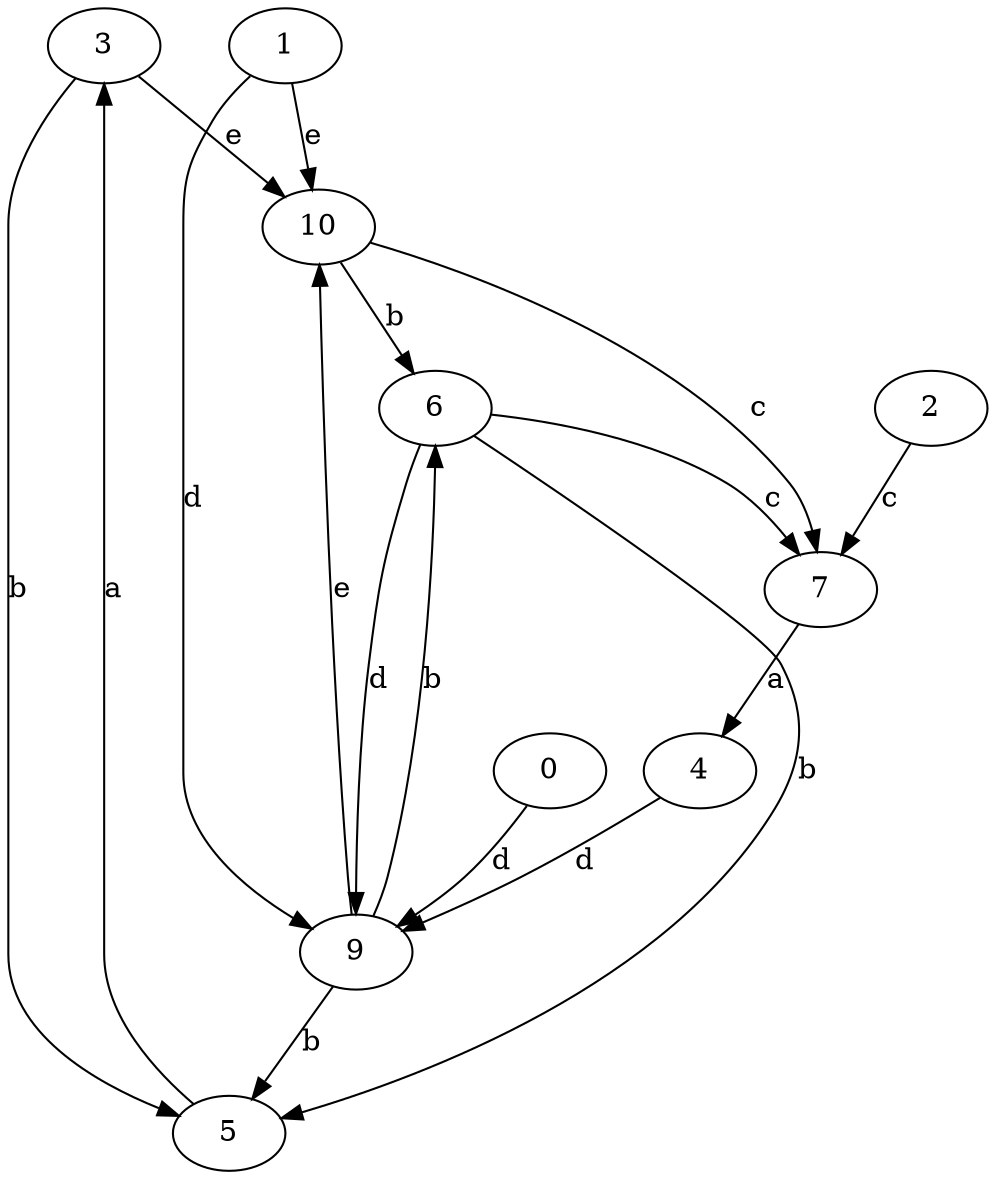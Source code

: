 strict digraph  {
3;
4;
0;
1;
5;
2;
6;
7;
9;
10;
3 -> 5  [label=b];
3 -> 10  [label=e];
4 -> 9  [label=d];
0 -> 9  [label=d];
1 -> 9  [label=d];
1 -> 10  [label=e];
5 -> 3  [label=a];
2 -> 7  [label=c];
6 -> 5  [label=b];
6 -> 7  [label=c];
6 -> 9  [label=d];
7 -> 4  [label=a];
9 -> 5  [label=b];
9 -> 6  [label=b];
9 -> 10  [label=e];
10 -> 6  [label=b];
10 -> 7  [label=c];
}
